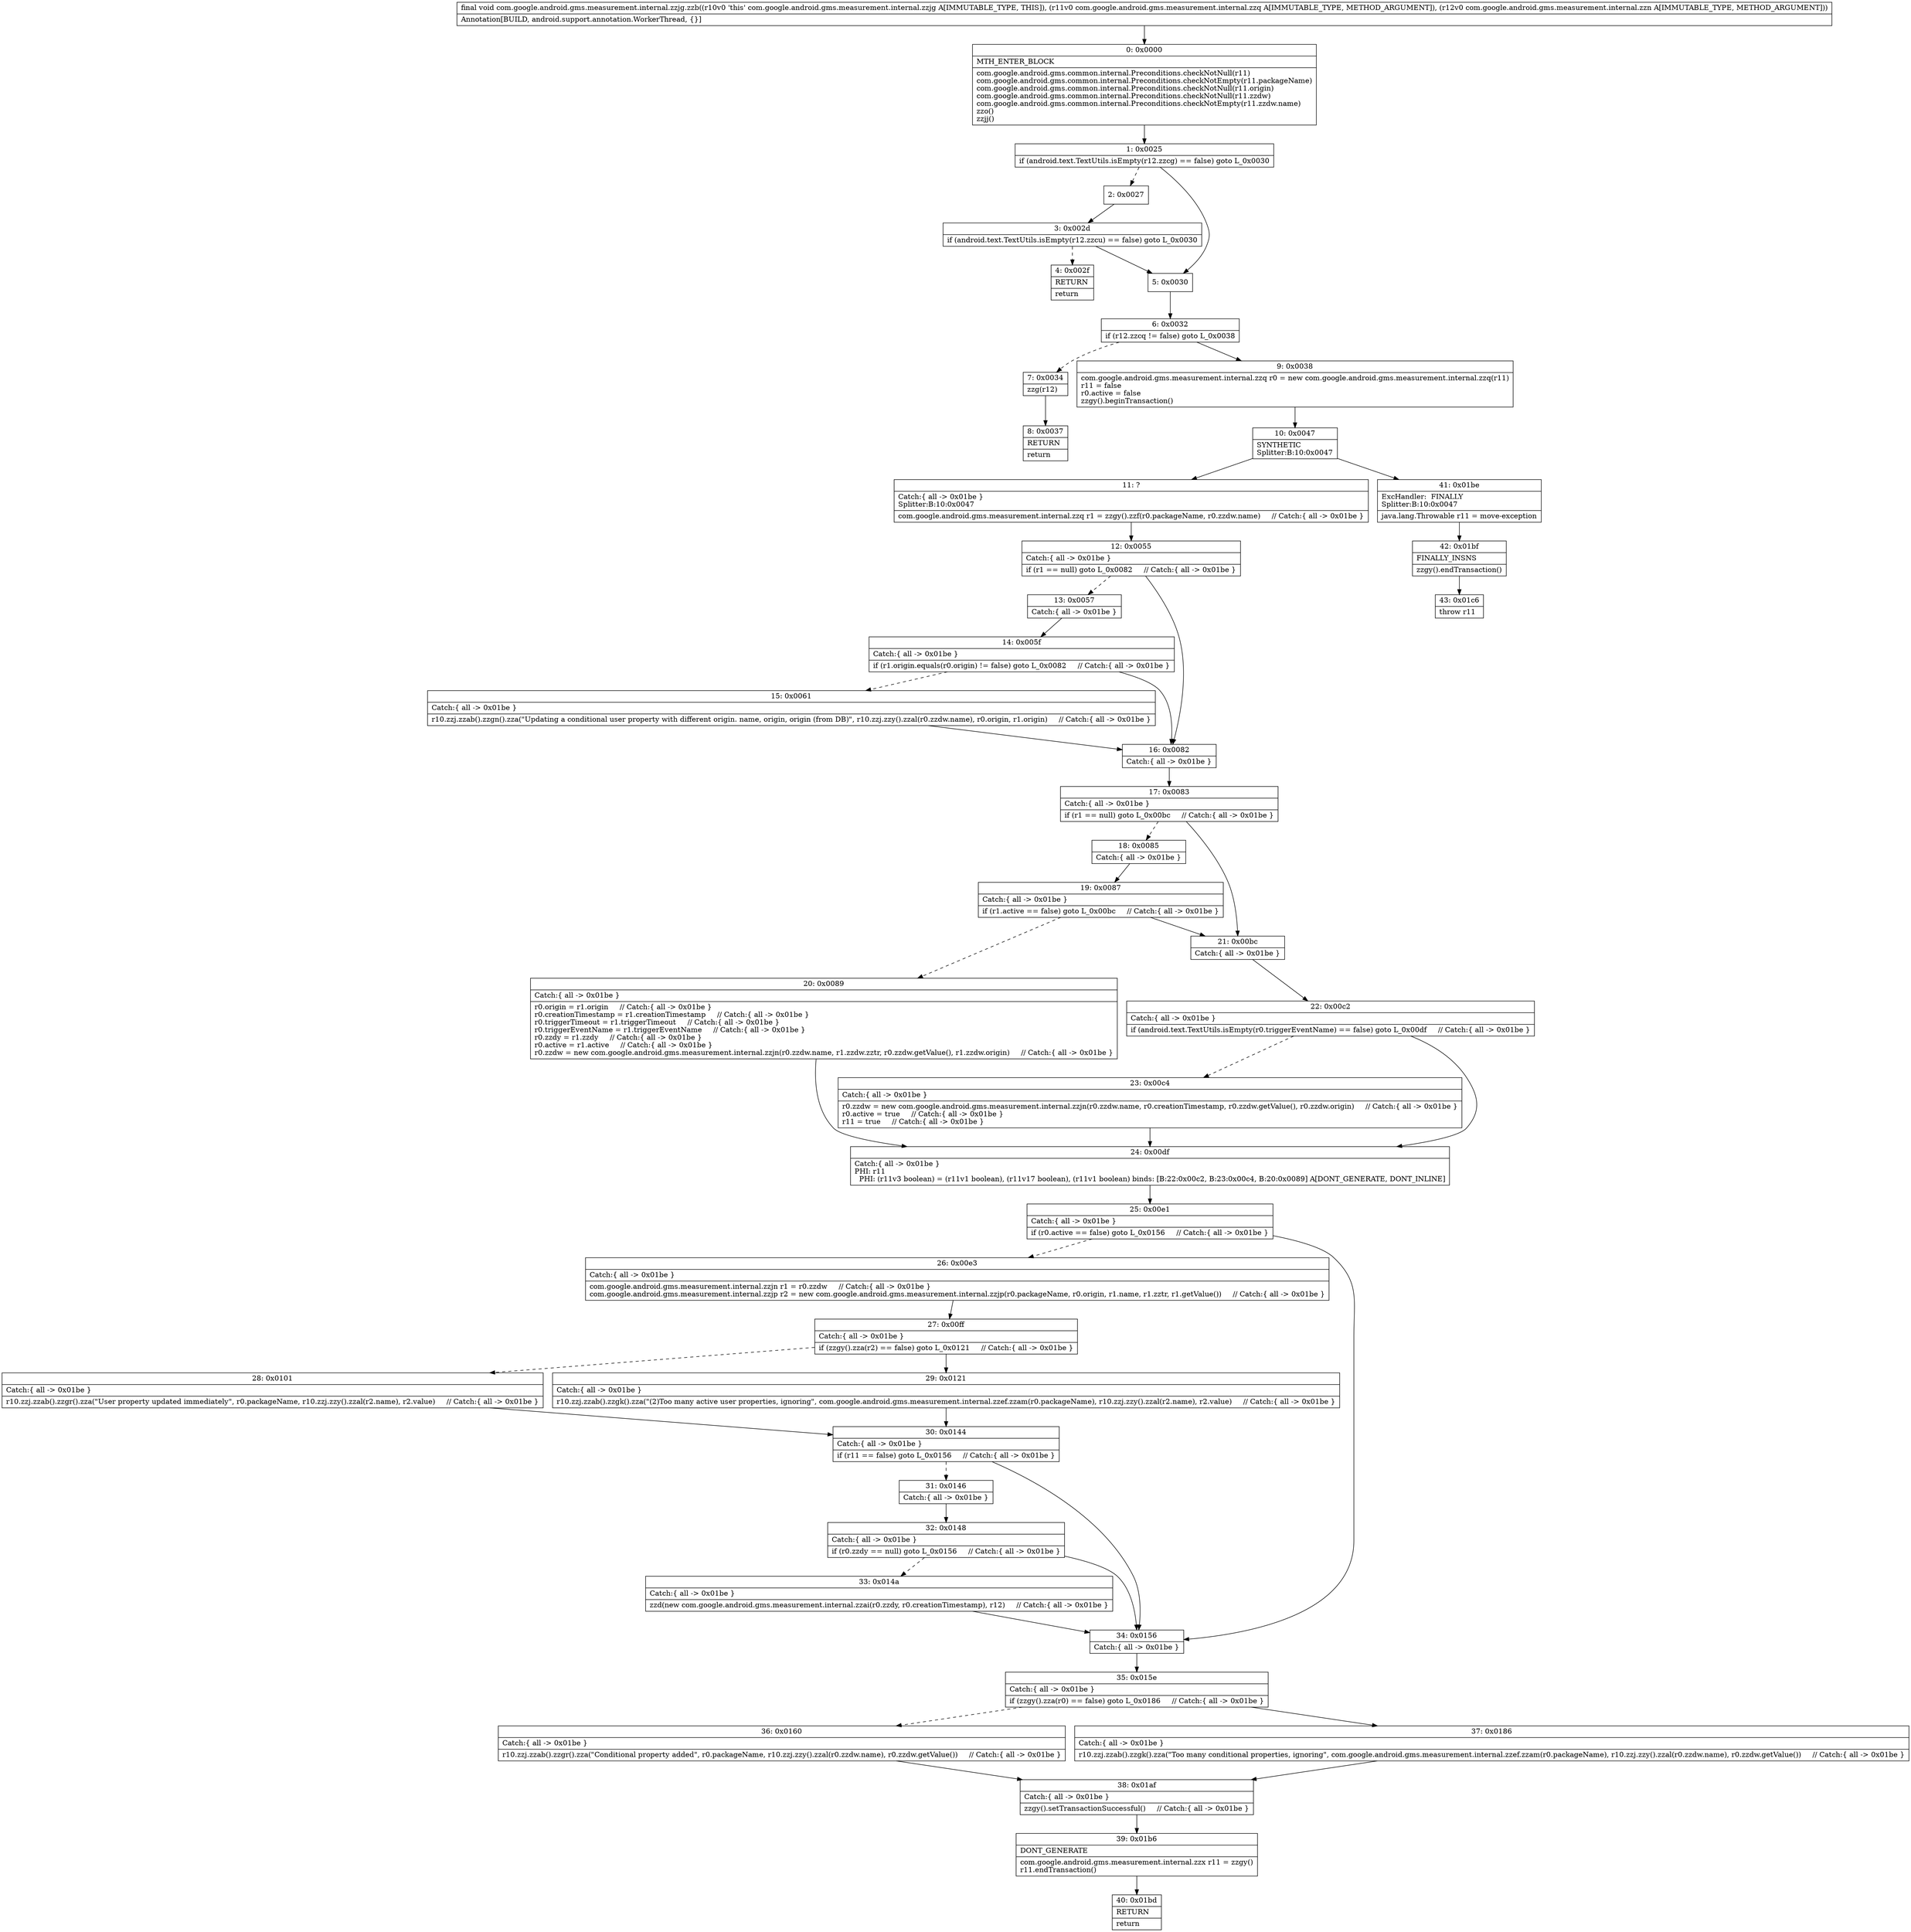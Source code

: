digraph "CFG forcom.google.android.gms.measurement.internal.zzjg.zzb(Lcom\/google\/android\/gms\/measurement\/internal\/zzq;Lcom\/google\/android\/gms\/measurement\/internal\/zzn;)V" {
Node_0 [shape=record,label="{0\:\ 0x0000|MTH_ENTER_BLOCK\l|com.google.android.gms.common.internal.Preconditions.checkNotNull(r11)\lcom.google.android.gms.common.internal.Preconditions.checkNotEmpty(r11.packageName)\lcom.google.android.gms.common.internal.Preconditions.checkNotNull(r11.origin)\lcom.google.android.gms.common.internal.Preconditions.checkNotNull(r11.zzdw)\lcom.google.android.gms.common.internal.Preconditions.checkNotEmpty(r11.zzdw.name)\lzzo()\lzzjj()\l}"];
Node_1 [shape=record,label="{1\:\ 0x0025|if (android.text.TextUtils.isEmpty(r12.zzcg) == false) goto L_0x0030\l}"];
Node_2 [shape=record,label="{2\:\ 0x0027}"];
Node_3 [shape=record,label="{3\:\ 0x002d|if (android.text.TextUtils.isEmpty(r12.zzcu) == false) goto L_0x0030\l}"];
Node_4 [shape=record,label="{4\:\ 0x002f|RETURN\l|return\l}"];
Node_5 [shape=record,label="{5\:\ 0x0030}"];
Node_6 [shape=record,label="{6\:\ 0x0032|if (r12.zzcq != false) goto L_0x0038\l}"];
Node_7 [shape=record,label="{7\:\ 0x0034|zzg(r12)\l}"];
Node_8 [shape=record,label="{8\:\ 0x0037|RETURN\l|return\l}"];
Node_9 [shape=record,label="{9\:\ 0x0038|com.google.android.gms.measurement.internal.zzq r0 = new com.google.android.gms.measurement.internal.zzq(r11)\lr11 = false\lr0.active = false\lzzgy().beginTransaction()\l}"];
Node_10 [shape=record,label="{10\:\ 0x0047|SYNTHETIC\lSplitter:B:10:0x0047\l}"];
Node_11 [shape=record,label="{11\:\ ?|Catch:\{ all \-\> 0x01be \}\lSplitter:B:10:0x0047\l|com.google.android.gms.measurement.internal.zzq r1 = zzgy().zzf(r0.packageName, r0.zzdw.name)     \/\/ Catch:\{ all \-\> 0x01be \}\l}"];
Node_12 [shape=record,label="{12\:\ 0x0055|Catch:\{ all \-\> 0x01be \}\l|if (r1 == null) goto L_0x0082     \/\/ Catch:\{ all \-\> 0x01be \}\l}"];
Node_13 [shape=record,label="{13\:\ 0x0057|Catch:\{ all \-\> 0x01be \}\l}"];
Node_14 [shape=record,label="{14\:\ 0x005f|Catch:\{ all \-\> 0x01be \}\l|if (r1.origin.equals(r0.origin) != false) goto L_0x0082     \/\/ Catch:\{ all \-\> 0x01be \}\l}"];
Node_15 [shape=record,label="{15\:\ 0x0061|Catch:\{ all \-\> 0x01be \}\l|r10.zzj.zzab().zzgn().zza(\"Updating a conditional user property with different origin. name, origin, origin (from DB)\", r10.zzj.zzy().zzal(r0.zzdw.name), r0.origin, r1.origin)     \/\/ Catch:\{ all \-\> 0x01be \}\l}"];
Node_16 [shape=record,label="{16\:\ 0x0082|Catch:\{ all \-\> 0x01be \}\l}"];
Node_17 [shape=record,label="{17\:\ 0x0083|Catch:\{ all \-\> 0x01be \}\l|if (r1 == null) goto L_0x00bc     \/\/ Catch:\{ all \-\> 0x01be \}\l}"];
Node_18 [shape=record,label="{18\:\ 0x0085|Catch:\{ all \-\> 0x01be \}\l}"];
Node_19 [shape=record,label="{19\:\ 0x0087|Catch:\{ all \-\> 0x01be \}\l|if (r1.active == false) goto L_0x00bc     \/\/ Catch:\{ all \-\> 0x01be \}\l}"];
Node_20 [shape=record,label="{20\:\ 0x0089|Catch:\{ all \-\> 0x01be \}\l|r0.origin = r1.origin     \/\/ Catch:\{ all \-\> 0x01be \}\lr0.creationTimestamp = r1.creationTimestamp     \/\/ Catch:\{ all \-\> 0x01be \}\lr0.triggerTimeout = r1.triggerTimeout     \/\/ Catch:\{ all \-\> 0x01be \}\lr0.triggerEventName = r1.triggerEventName     \/\/ Catch:\{ all \-\> 0x01be \}\lr0.zzdy = r1.zzdy     \/\/ Catch:\{ all \-\> 0x01be \}\lr0.active = r1.active     \/\/ Catch:\{ all \-\> 0x01be \}\lr0.zzdw = new com.google.android.gms.measurement.internal.zzjn(r0.zzdw.name, r1.zzdw.zztr, r0.zzdw.getValue(), r1.zzdw.origin)     \/\/ Catch:\{ all \-\> 0x01be \}\l}"];
Node_21 [shape=record,label="{21\:\ 0x00bc|Catch:\{ all \-\> 0x01be \}\l}"];
Node_22 [shape=record,label="{22\:\ 0x00c2|Catch:\{ all \-\> 0x01be \}\l|if (android.text.TextUtils.isEmpty(r0.triggerEventName) == false) goto L_0x00df     \/\/ Catch:\{ all \-\> 0x01be \}\l}"];
Node_23 [shape=record,label="{23\:\ 0x00c4|Catch:\{ all \-\> 0x01be \}\l|r0.zzdw = new com.google.android.gms.measurement.internal.zzjn(r0.zzdw.name, r0.creationTimestamp, r0.zzdw.getValue(), r0.zzdw.origin)     \/\/ Catch:\{ all \-\> 0x01be \}\lr0.active = true     \/\/ Catch:\{ all \-\> 0x01be \}\lr11 = true     \/\/ Catch:\{ all \-\> 0x01be \}\l}"];
Node_24 [shape=record,label="{24\:\ 0x00df|Catch:\{ all \-\> 0x01be \}\lPHI: r11 \l  PHI: (r11v3 boolean) = (r11v1 boolean), (r11v17 boolean), (r11v1 boolean) binds: [B:22:0x00c2, B:23:0x00c4, B:20:0x0089] A[DONT_GENERATE, DONT_INLINE]\l}"];
Node_25 [shape=record,label="{25\:\ 0x00e1|Catch:\{ all \-\> 0x01be \}\l|if (r0.active == false) goto L_0x0156     \/\/ Catch:\{ all \-\> 0x01be \}\l}"];
Node_26 [shape=record,label="{26\:\ 0x00e3|Catch:\{ all \-\> 0x01be \}\l|com.google.android.gms.measurement.internal.zzjn r1 = r0.zzdw     \/\/ Catch:\{ all \-\> 0x01be \}\lcom.google.android.gms.measurement.internal.zzjp r2 = new com.google.android.gms.measurement.internal.zzjp(r0.packageName, r0.origin, r1.name, r1.zztr, r1.getValue())     \/\/ Catch:\{ all \-\> 0x01be \}\l}"];
Node_27 [shape=record,label="{27\:\ 0x00ff|Catch:\{ all \-\> 0x01be \}\l|if (zzgy().zza(r2) == false) goto L_0x0121     \/\/ Catch:\{ all \-\> 0x01be \}\l}"];
Node_28 [shape=record,label="{28\:\ 0x0101|Catch:\{ all \-\> 0x01be \}\l|r10.zzj.zzab().zzgr().zza(\"User property updated immediately\", r0.packageName, r10.zzj.zzy().zzal(r2.name), r2.value)     \/\/ Catch:\{ all \-\> 0x01be \}\l}"];
Node_29 [shape=record,label="{29\:\ 0x0121|Catch:\{ all \-\> 0x01be \}\l|r10.zzj.zzab().zzgk().zza(\"(2)Too many active user properties, ignoring\", com.google.android.gms.measurement.internal.zzef.zzam(r0.packageName), r10.zzj.zzy().zzal(r2.name), r2.value)     \/\/ Catch:\{ all \-\> 0x01be \}\l}"];
Node_30 [shape=record,label="{30\:\ 0x0144|Catch:\{ all \-\> 0x01be \}\l|if (r11 == false) goto L_0x0156     \/\/ Catch:\{ all \-\> 0x01be \}\l}"];
Node_31 [shape=record,label="{31\:\ 0x0146|Catch:\{ all \-\> 0x01be \}\l}"];
Node_32 [shape=record,label="{32\:\ 0x0148|Catch:\{ all \-\> 0x01be \}\l|if (r0.zzdy == null) goto L_0x0156     \/\/ Catch:\{ all \-\> 0x01be \}\l}"];
Node_33 [shape=record,label="{33\:\ 0x014a|Catch:\{ all \-\> 0x01be \}\l|zzd(new com.google.android.gms.measurement.internal.zzai(r0.zzdy, r0.creationTimestamp), r12)     \/\/ Catch:\{ all \-\> 0x01be \}\l}"];
Node_34 [shape=record,label="{34\:\ 0x0156|Catch:\{ all \-\> 0x01be \}\l}"];
Node_35 [shape=record,label="{35\:\ 0x015e|Catch:\{ all \-\> 0x01be \}\l|if (zzgy().zza(r0) == false) goto L_0x0186     \/\/ Catch:\{ all \-\> 0x01be \}\l}"];
Node_36 [shape=record,label="{36\:\ 0x0160|Catch:\{ all \-\> 0x01be \}\l|r10.zzj.zzab().zzgr().zza(\"Conditional property added\", r0.packageName, r10.zzj.zzy().zzal(r0.zzdw.name), r0.zzdw.getValue())     \/\/ Catch:\{ all \-\> 0x01be \}\l}"];
Node_37 [shape=record,label="{37\:\ 0x0186|Catch:\{ all \-\> 0x01be \}\l|r10.zzj.zzab().zzgk().zza(\"Too many conditional properties, ignoring\", com.google.android.gms.measurement.internal.zzef.zzam(r0.packageName), r10.zzj.zzy().zzal(r0.zzdw.name), r0.zzdw.getValue())     \/\/ Catch:\{ all \-\> 0x01be \}\l}"];
Node_38 [shape=record,label="{38\:\ 0x01af|Catch:\{ all \-\> 0x01be \}\l|zzgy().setTransactionSuccessful()     \/\/ Catch:\{ all \-\> 0x01be \}\l}"];
Node_39 [shape=record,label="{39\:\ 0x01b6|DONT_GENERATE\l|com.google.android.gms.measurement.internal.zzx r11 = zzgy()\lr11.endTransaction()\l}"];
Node_40 [shape=record,label="{40\:\ 0x01bd|RETURN\l|return\l}"];
Node_41 [shape=record,label="{41\:\ 0x01be|ExcHandler:  FINALLY\lSplitter:B:10:0x0047\l|java.lang.Throwable r11 = move\-exception\l}"];
Node_42 [shape=record,label="{42\:\ 0x01bf|FINALLY_INSNS\l|zzgy().endTransaction()\l}"];
Node_43 [shape=record,label="{43\:\ 0x01c6|throw r11\l}"];
MethodNode[shape=record,label="{final void com.google.android.gms.measurement.internal.zzjg.zzb((r10v0 'this' com.google.android.gms.measurement.internal.zzjg A[IMMUTABLE_TYPE, THIS]), (r11v0 com.google.android.gms.measurement.internal.zzq A[IMMUTABLE_TYPE, METHOD_ARGUMENT]), (r12v0 com.google.android.gms.measurement.internal.zzn A[IMMUTABLE_TYPE, METHOD_ARGUMENT]))  | Annotation[BUILD, android.support.annotation.WorkerThread, \{\}]\l}"];
MethodNode -> Node_0;
Node_0 -> Node_1;
Node_1 -> Node_2[style=dashed];
Node_1 -> Node_5;
Node_2 -> Node_3;
Node_3 -> Node_4[style=dashed];
Node_3 -> Node_5;
Node_5 -> Node_6;
Node_6 -> Node_7[style=dashed];
Node_6 -> Node_9;
Node_7 -> Node_8;
Node_9 -> Node_10;
Node_10 -> Node_11;
Node_10 -> Node_41;
Node_11 -> Node_12;
Node_12 -> Node_13[style=dashed];
Node_12 -> Node_16;
Node_13 -> Node_14;
Node_14 -> Node_15[style=dashed];
Node_14 -> Node_16;
Node_15 -> Node_16;
Node_16 -> Node_17;
Node_17 -> Node_18[style=dashed];
Node_17 -> Node_21;
Node_18 -> Node_19;
Node_19 -> Node_20[style=dashed];
Node_19 -> Node_21;
Node_20 -> Node_24;
Node_21 -> Node_22;
Node_22 -> Node_23[style=dashed];
Node_22 -> Node_24;
Node_23 -> Node_24;
Node_24 -> Node_25;
Node_25 -> Node_26[style=dashed];
Node_25 -> Node_34;
Node_26 -> Node_27;
Node_27 -> Node_28[style=dashed];
Node_27 -> Node_29;
Node_28 -> Node_30;
Node_29 -> Node_30;
Node_30 -> Node_31[style=dashed];
Node_30 -> Node_34;
Node_31 -> Node_32;
Node_32 -> Node_33[style=dashed];
Node_32 -> Node_34;
Node_33 -> Node_34;
Node_34 -> Node_35;
Node_35 -> Node_36[style=dashed];
Node_35 -> Node_37;
Node_36 -> Node_38;
Node_37 -> Node_38;
Node_38 -> Node_39;
Node_39 -> Node_40;
Node_41 -> Node_42;
Node_42 -> Node_43;
}

